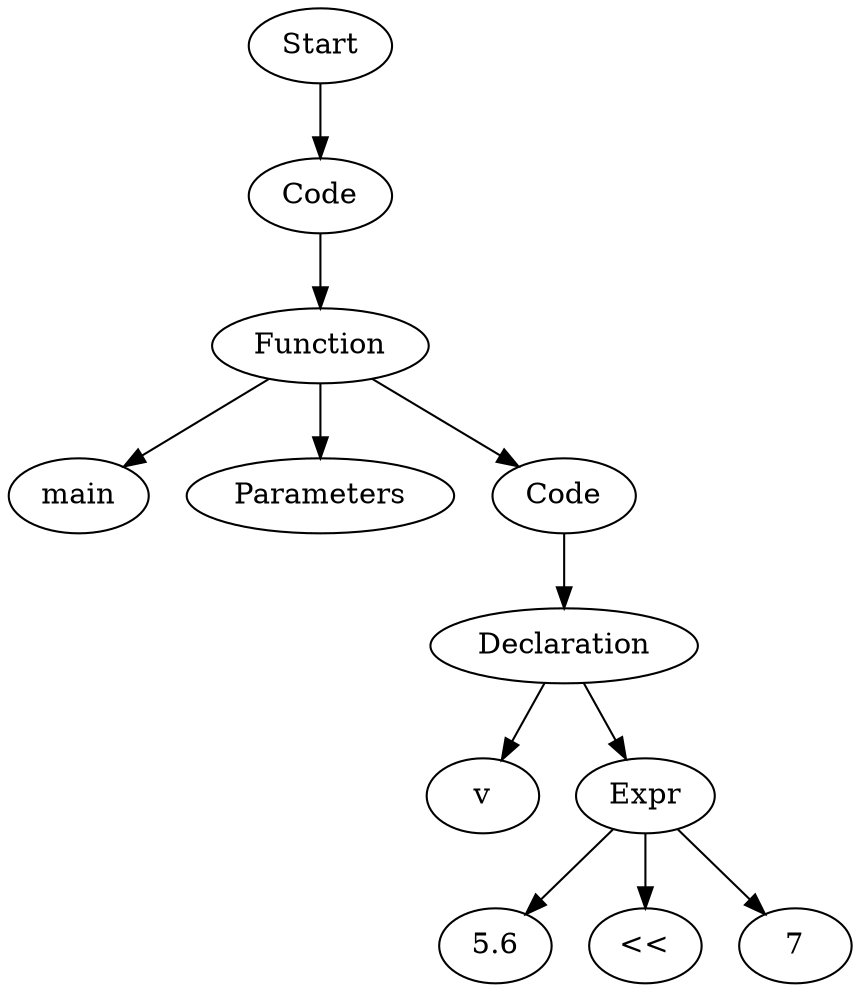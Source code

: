 digraph AST {
  "135012057602400" [label="Start"];
  "135012057602400" -> "135012057605712";
  "135012057605712" [label="Code"];
  "135012057605712" -> "135012057605952";
  "135012057605952" [label="Function"];
  "135012057605952" -> "135012057603552";
  "135012057605952" -> "135012057607776";
  "135012057605952" -> "135012057610128";
  "135012057603552" [label="main"];
  "135012057607776" [label="Parameters"];
  "135012057610128" [label="Code"];
  "135012057610128" -> "135012057602016";
  "135012057602016" [label="Declaration"];
  "135012057602016" -> "135012057601824";
  "135012057602016" -> "135012057611280";
  "135012057601824" [label="v"];
  "135012057611280" [label="Expr"];
  "135012057611280" -> "135012057597504";
  "135012057611280" -> "135012057599424";
  "135012057611280" -> "135012057603216";
  "135012057597504" [label="5.6"];
  "135012057599424" [label="<<"];
  "135012057603216" [label="7"];
}

